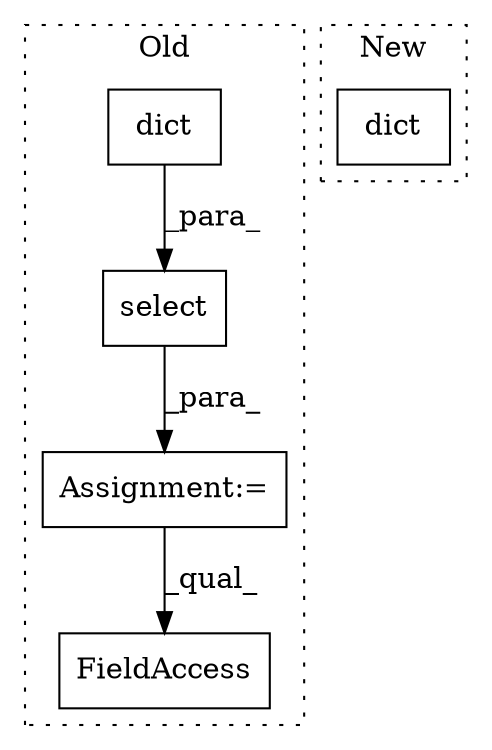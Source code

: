 digraph G {
subgraph cluster0 {
1 [label="select" a="32" s="812,838" l="7,1" shape="box"];
3 [label="FieldAccess" a="22" s="845" l="34" shape="box"];
4 [label="dict" a="32" s="819,837" l="5,1" shape="box"];
5 [label="Assignment:=" a="7" s="808" l="1" shape="box"];
label = "Old";
style="dotted";
}
subgraph cluster1 {
2 [label="dict" a="32" s="469,487" l="5,1" shape="box"];
label = "New";
style="dotted";
}
1 -> 5 [label="_para_"];
4 -> 1 [label="_para_"];
5 -> 3 [label="_qual_"];
}